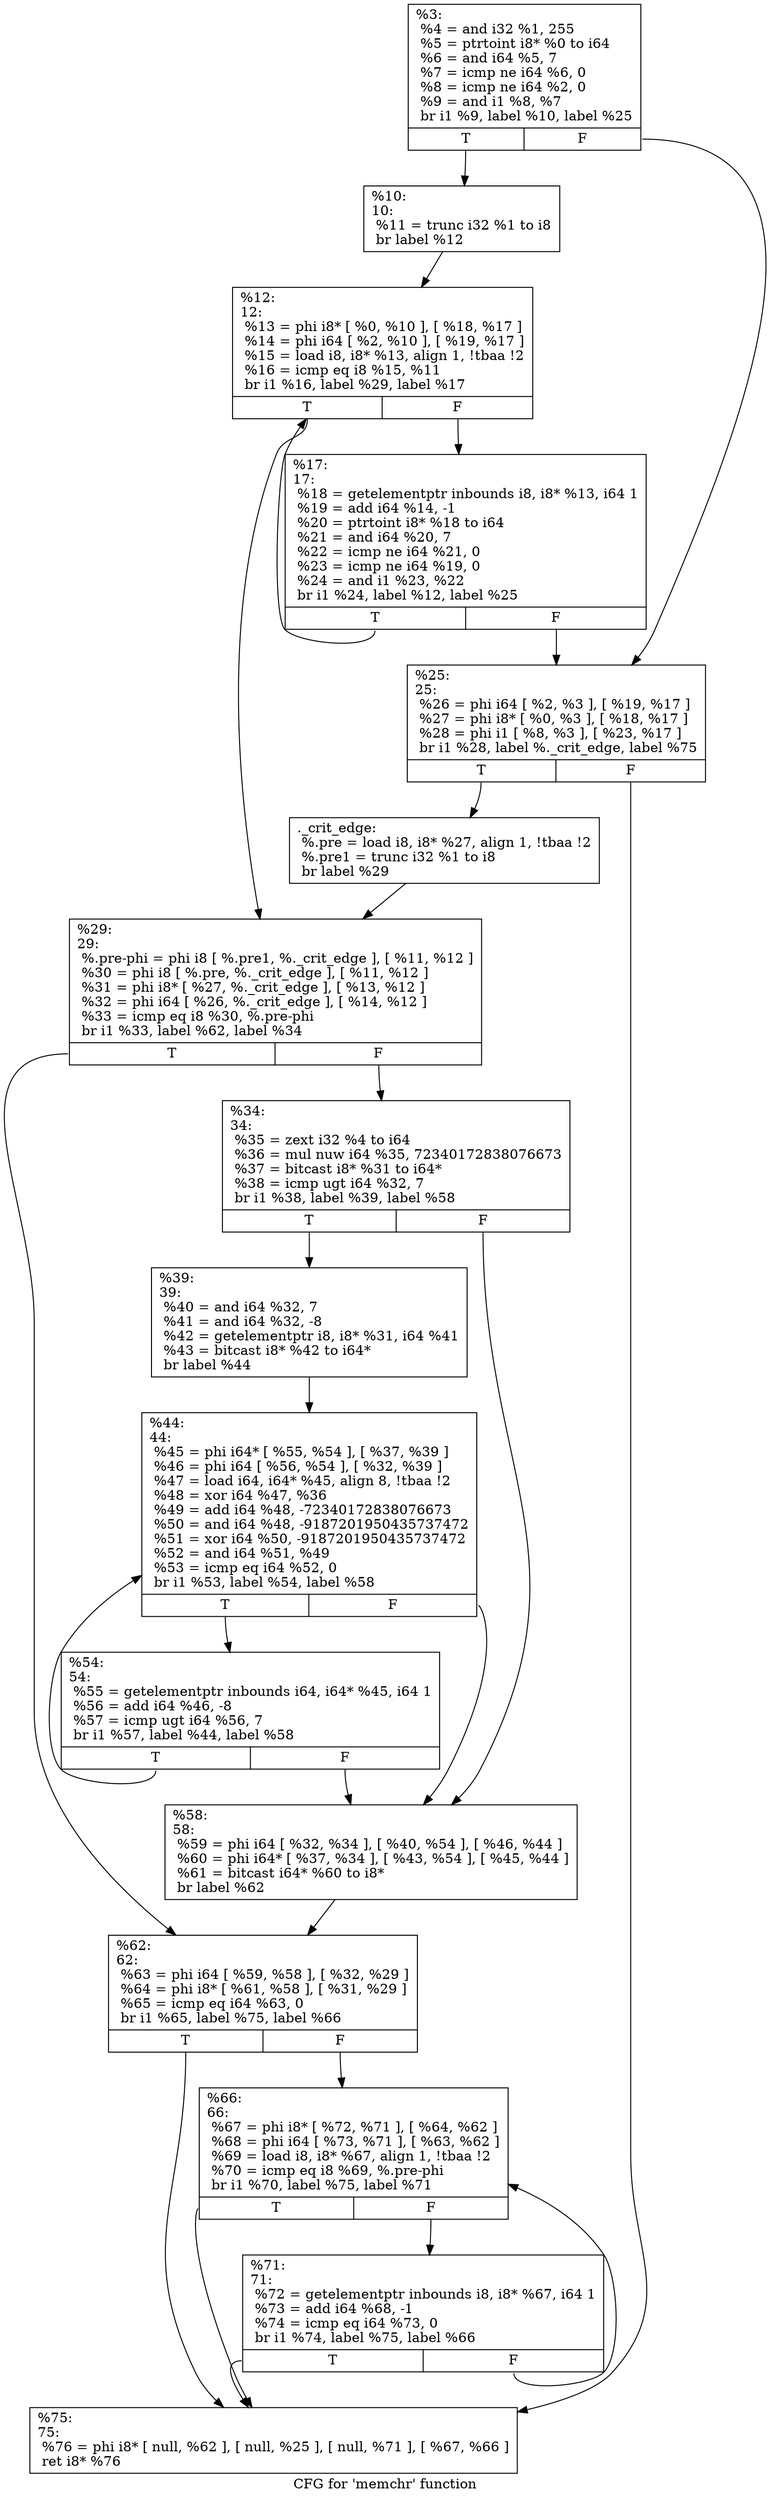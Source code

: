 digraph "CFG for 'memchr' function" {
	label="CFG for 'memchr' function";

	Node0x2059f90 [shape=record,label="{%3:\l  %4 = and i32 %1, 255\l  %5 = ptrtoint i8* %0 to i64\l  %6 = and i64 %5, 7\l  %7 = icmp ne i64 %6, 0\l  %8 = icmp ne i64 %2, 0\l  %9 = and i1 %8, %7\l  br i1 %9, label %10, label %25\l|{<s0>T|<s1>F}}"];
	Node0x2059f90:s0 -> Node0x205a830;
	Node0x2059f90:s1 -> Node0x205a920;
	Node0x205a830 [shape=record,label="{%10:\l10:                                               \l  %11 = trunc i32 %1 to i8\l  br label %12\l}"];
	Node0x205a830 -> Node0x205a880;
	Node0x205a880 [shape=record,label="{%12:\l12:                                               \l  %13 = phi i8* [ %0, %10 ], [ %18, %17 ]\l  %14 = phi i64 [ %2, %10 ], [ %19, %17 ]\l  %15 = load i8, i8* %13, align 1, !tbaa !2\l  %16 = icmp eq i8 %15, %11\l  br i1 %16, label %29, label %17\l|{<s0>T|<s1>F}}"];
	Node0x205a880:s0 -> Node0x205a9c0;
	Node0x205a880:s1 -> Node0x205a8d0;
	Node0x205a8d0 [shape=record,label="{%17:\l17:                                               \l  %18 = getelementptr inbounds i8, i8* %13, i64 1\l  %19 = add i64 %14, -1\l  %20 = ptrtoint i8* %18 to i64\l  %21 = and i64 %20, 7\l  %22 = icmp ne i64 %21, 0\l  %23 = icmp ne i64 %19, 0\l  %24 = and i1 %23, %22\l  br i1 %24, label %12, label %25\l|{<s0>T|<s1>F}}"];
	Node0x205a8d0:s0 -> Node0x205a880;
	Node0x205a8d0:s1 -> Node0x205a920;
	Node0x205a920 [shape=record,label="{%25:\l25:                                               \l  %26 = phi i64 [ %2, %3 ], [ %19, %17 ]\l  %27 = phi i8* [ %0, %3 ], [ %18, %17 ]\l  %28 = phi i1 [ %8, %3 ], [ %23, %17 ]\l  br i1 %28, label %._crit_edge, label %75\l|{<s0>T|<s1>F}}"];
	Node0x205a920:s0 -> Node0x205a970;
	Node0x205a920:s1 -> Node0x205ac90;
	Node0x205a970 [shape=record,label="{._crit_edge:                                      \l  %.pre = load i8, i8* %27, align 1, !tbaa !2\l  %.pre1 = trunc i32 %1 to i8\l  br label %29\l}"];
	Node0x205a970 -> Node0x205a9c0;
	Node0x205a9c0 [shape=record,label="{%29:\l29:                                               \l  %.pre-phi = phi i8 [ %.pre1, %._crit_edge ], [ %11, %12 ]\l  %30 = phi i8 [ %.pre, %._crit_edge ], [ %11, %12 ]\l  %31 = phi i8* [ %27, %._crit_edge ], [ %13, %12 ]\l  %32 = phi i64 [ %26, %._crit_edge ], [ %14, %12 ]\l  %33 = icmp eq i8 %30, %.pre-phi\l  br i1 %33, label %62, label %34\l|{<s0>T|<s1>F}}"];
	Node0x205a9c0:s0 -> Node0x205aba0;
	Node0x205a9c0:s1 -> Node0x205aa10;
	Node0x205aa10 [shape=record,label="{%34:\l34:                                               \l  %35 = zext i32 %4 to i64\l  %36 = mul nuw i64 %35, 72340172838076673\l  %37 = bitcast i8* %31 to i64*\l  %38 = icmp ugt i64 %32, 7\l  br i1 %38, label %39, label %58\l|{<s0>T|<s1>F}}"];
	Node0x205aa10:s0 -> Node0x205aa60;
	Node0x205aa10:s1 -> Node0x205ab50;
	Node0x205aa60 [shape=record,label="{%39:\l39:                                               \l  %40 = and i64 %32, 7\l  %41 = and i64 %32, -8\l  %42 = getelementptr i8, i8* %31, i64 %41\l  %43 = bitcast i8* %42 to i64*\l  br label %44\l}"];
	Node0x205aa60 -> Node0x205aab0;
	Node0x205aab0 [shape=record,label="{%44:\l44:                                               \l  %45 = phi i64* [ %55, %54 ], [ %37, %39 ]\l  %46 = phi i64 [ %56, %54 ], [ %32, %39 ]\l  %47 = load i64, i64* %45, align 8, !tbaa !2\l  %48 = xor i64 %47, %36\l  %49 = add i64 %48, -72340172838076673\l  %50 = and i64 %48, -9187201950435737472\l  %51 = xor i64 %50, -9187201950435737472\l  %52 = and i64 %51, %49\l  %53 = icmp eq i64 %52, 0\l  br i1 %53, label %54, label %58\l|{<s0>T|<s1>F}}"];
	Node0x205aab0:s0 -> Node0x205ab00;
	Node0x205aab0:s1 -> Node0x205ab50;
	Node0x205ab00 [shape=record,label="{%54:\l54:                                               \l  %55 = getelementptr inbounds i64, i64* %45, i64 1\l  %56 = add i64 %46, -8\l  %57 = icmp ugt i64 %56, 7\l  br i1 %57, label %44, label %58\l|{<s0>T|<s1>F}}"];
	Node0x205ab00:s0 -> Node0x205aab0;
	Node0x205ab00:s1 -> Node0x205ab50;
	Node0x205ab50 [shape=record,label="{%58:\l58:                                               \l  %59 = phi i64 [ %32, %34 ], [ %40, %54 ], [ %46, %44 ]\l  %60 = phi i64* [ %37, %34 ], [ %43, %54 ], [ %45, %44 ]\l  %61 = bitcast i64* %60 to i8*\l  br label %62\l}"];
	Node0x205ab50 -> Node0x205aba0;
	Node0x205aba0 [shape=record,label="{%62:\l62:                                               \l  %63 = phi i64 [ %59, %58 ], [ %32, %29 ]\l  %64 = phi i8* [ %61, %58 ], [ %31, %29 ]\l  %65 = icmp eq i64 %63, 0\l  br i1 %65, label %75, label %66\l|{<s0>T|<s1>F}}"];
	Node0x205aba0:s0 -> Node0x205ac90;
	Node0x205aba0:s1 -> Node0x205abf0;
	Node0x205abf0 [shape=record,label="{%66:\l66:                                               \l  %67 = phi i8* [ %72, %71 ], [ %64, %62 ]\l  %68 = phi i64 [ %73, %71 ], [ %63, %62 ]\l  %69 = load i8, i8* %67, align 1, !tbaa !2\l  %70 = icmp eq i8 %69, %.pre-phi\l  br i1 %70, label %75, label %71\l|{<s0>T|<s1>F}}"];
	Node0x205abf0:s0 -> Node0x205ac90;
	Node0x205abf0:s1 -> Node0x205ac40;
	Node0x205ac40 [shape=record,label="{%71:\l71:                                               \l  %72 = getelementptr inbounds i8, i8* %67, i64 1\l  %73 = add i64 %68, -1\l  %74 = icmp eq i64 %73, 0\l  br i1 %74, label %75, label %66\l|{<s0>T|<s1>F}}"];
	Node0x205ac40:s0 -> Node0x205ac90;
	Node0x205ac40:s1 -> Node0x205abf0;
	Node0x205ac90 [shape=record,label="{%75:\l75:                                               \l  %76 = phi i8* [ null, %62 ], [ null, %25 ], [ null, %71 ], [ %67, %66 ]\l  ret i8* %76\l}"];
}

